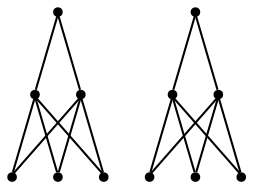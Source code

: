 graph {
  node [shape=point,comment="{\"directed\":false,\"doi\":\"10.1007/978-3-031-49275-4_3\",\"figure\":\"9 (3)\"}"]

  v0 [pos="1368.9295485479336,1095.8940291925292"]
  v1 [pos="1295.6105132318085,1364.4545122606712"]
  v2 [pos="1296.5024043784392,1152.3347985443136"]
  v3 [pos="1296.5024043784392,983.006767601506"]
  v4 [pos="559.3268379032256,1310.2298992817011"]
  v5 [pos="388.0534776118413,1152.3355615959742"]
  v6 [pos="1296.5024043784392,1321.6648642915495"]
  v7 [pos="1079.206346533886,1152.3355615959742"]
  v8 [pos="388.05347761184123,1321.6646258379055"]
  v9 [pos="605.342469193478,1321.6648642915495"]
  v10 [pos="605.342469193478,1152.3347985443136"]
  v11 [pos="605.342469193478,983.006767601506"]

  v0 -- v3 [id="-1",pos="1368.9295485479336,1095.8940291925292 1296.5023407900217,1095.8940291925292 1187.8559333723963,1152.335688771251 1121.4577978500934,1180.556518560612 1055.059725916208,1208.7773483499727 1030.918383137199,1208.7773483499727 1018.8498101654785,1189.966217288062 1006.7729071110396,1171.150889442018 1006.7729071110396,1133.5203609252071 1042.9911529444876,1086.484330465079 1079.2052019423675,1039.4523696138074 1151.6376239505307,983.0066404262291 1296.5024043784392,983.006767601506"]
  v8 -- v9 [id="-2",pos="388.05347761184123,1321.6646258379055 605.342469193478,1321.6648642915495 605.342469193478,1321.6648642915495 605.342469193478,1321.6648642915495"]
  v5 -- v10 [id="-3",pos="388.0534776118413,1152.3355615959742 605.342469193478,1152.3347985443136 605.342469193478,1152.3347985443136 605.342469193478,1152.3347985443136"]
  v5 -- v9 [id="-4",pos="388.0534776118413,1152.3355615959742 605.342469193478,1321.6648642915495 605.342469193478,1321.6648642915495 605.342469193478,1321.6648642915495"]
  v0 -- v2 [id="-5",pos="1368.9295485479336,1095.8940291925292 1424.1518924829948,1330.3993894746823 1358.962318427458,1381.8444596047923 1290.8306354618749,1379.66079651519 1222.7031493318598,1377.4771334255875 1151.6334271149626,1321.6647371162726 1296.5024043784392,1152.3347985443136"]
  v1 -- v0 [id="-6",pos="1295.6105132318085,1364.4545122606712 1344.2016662040792,1337.1044515912838 1368.6388223022188,1247.5829764240434 1368.9295485479336,1095.8940291925292"]
  v8 -- v10 [id="-7",pos="388.05347761184123,1321.6646258379055 605.342469193478,1152.3347985443136 605.342469193478,1152.3347985443136 605.342469193478,1152.3347985443136"]
  v5 -- v11 [id="-8",pos="388.0534776118413,1152.3355615959742 605.342469193478,983.006767601506 605.342469193478,983.006767601506 605.342469193478,983.006767601506"]
  v8 -- v11 [id="-9",pos="388.05347761184123,1321.6646258379055 605.342469193478,983.006767601506 605.342469193478,983.006767601506 605.342469193478,983.006767601506"]
  v4 -- v5 [id="-10",pos="559.3268379032256,1310.2298992817011 459.1314901686958,1224.2295260021065 401.01387019322266,1172.676102536197 388.0534776118413,1152.3355615959742"]
  v0 -- v6 [id="-11",pos="1368.9295485479336,1095.8940291925292 1296.5024043784392,1321.6648642915495 1296.5024043784392,1321.6648642915495 1296.5024043784392,1321.6648642915495"]
  v1 -- v7 [id="-12",pos="1295.6105132318085,1364.4545122606712 1079.206346533886,1152.3355615959742 1079.206346533886,1152.3355615959742 1079.206346533886,1152.3355615959742"]
  v7 -- v6 [id="-13",pos="1079.206346533886,1152.3355615959742 1296.5024043784392,1321.6648642915495 1296.5024043784392,1321.6648642915495 1296.5024043784392,1321.6648642915495"]
  v7 -- v3 [id="-14",pos="1079.206346533886,1152.3355615959742 1296.5024043784392,983.006767601506 1296.5024043784392,983.006767601506 1296.5024043784392,983.006767601506"]
  v7 -- v2 [id="-15",pos="1079.206346533886,1152.3355615959742 1296.5024043784392,1152.3347985443136 1296.5024043784392,1152.3347985443136 1296.5024043784392,1152.3347985443136"]
  v4 -- v8 [id="-16",pos="559.3268379032256,1310.2298992817011 388.05347761184123,1321.6646258379055 388.05347761184123,1321.6646258379055 388.05347761184123,1321.6646258379055"]
}